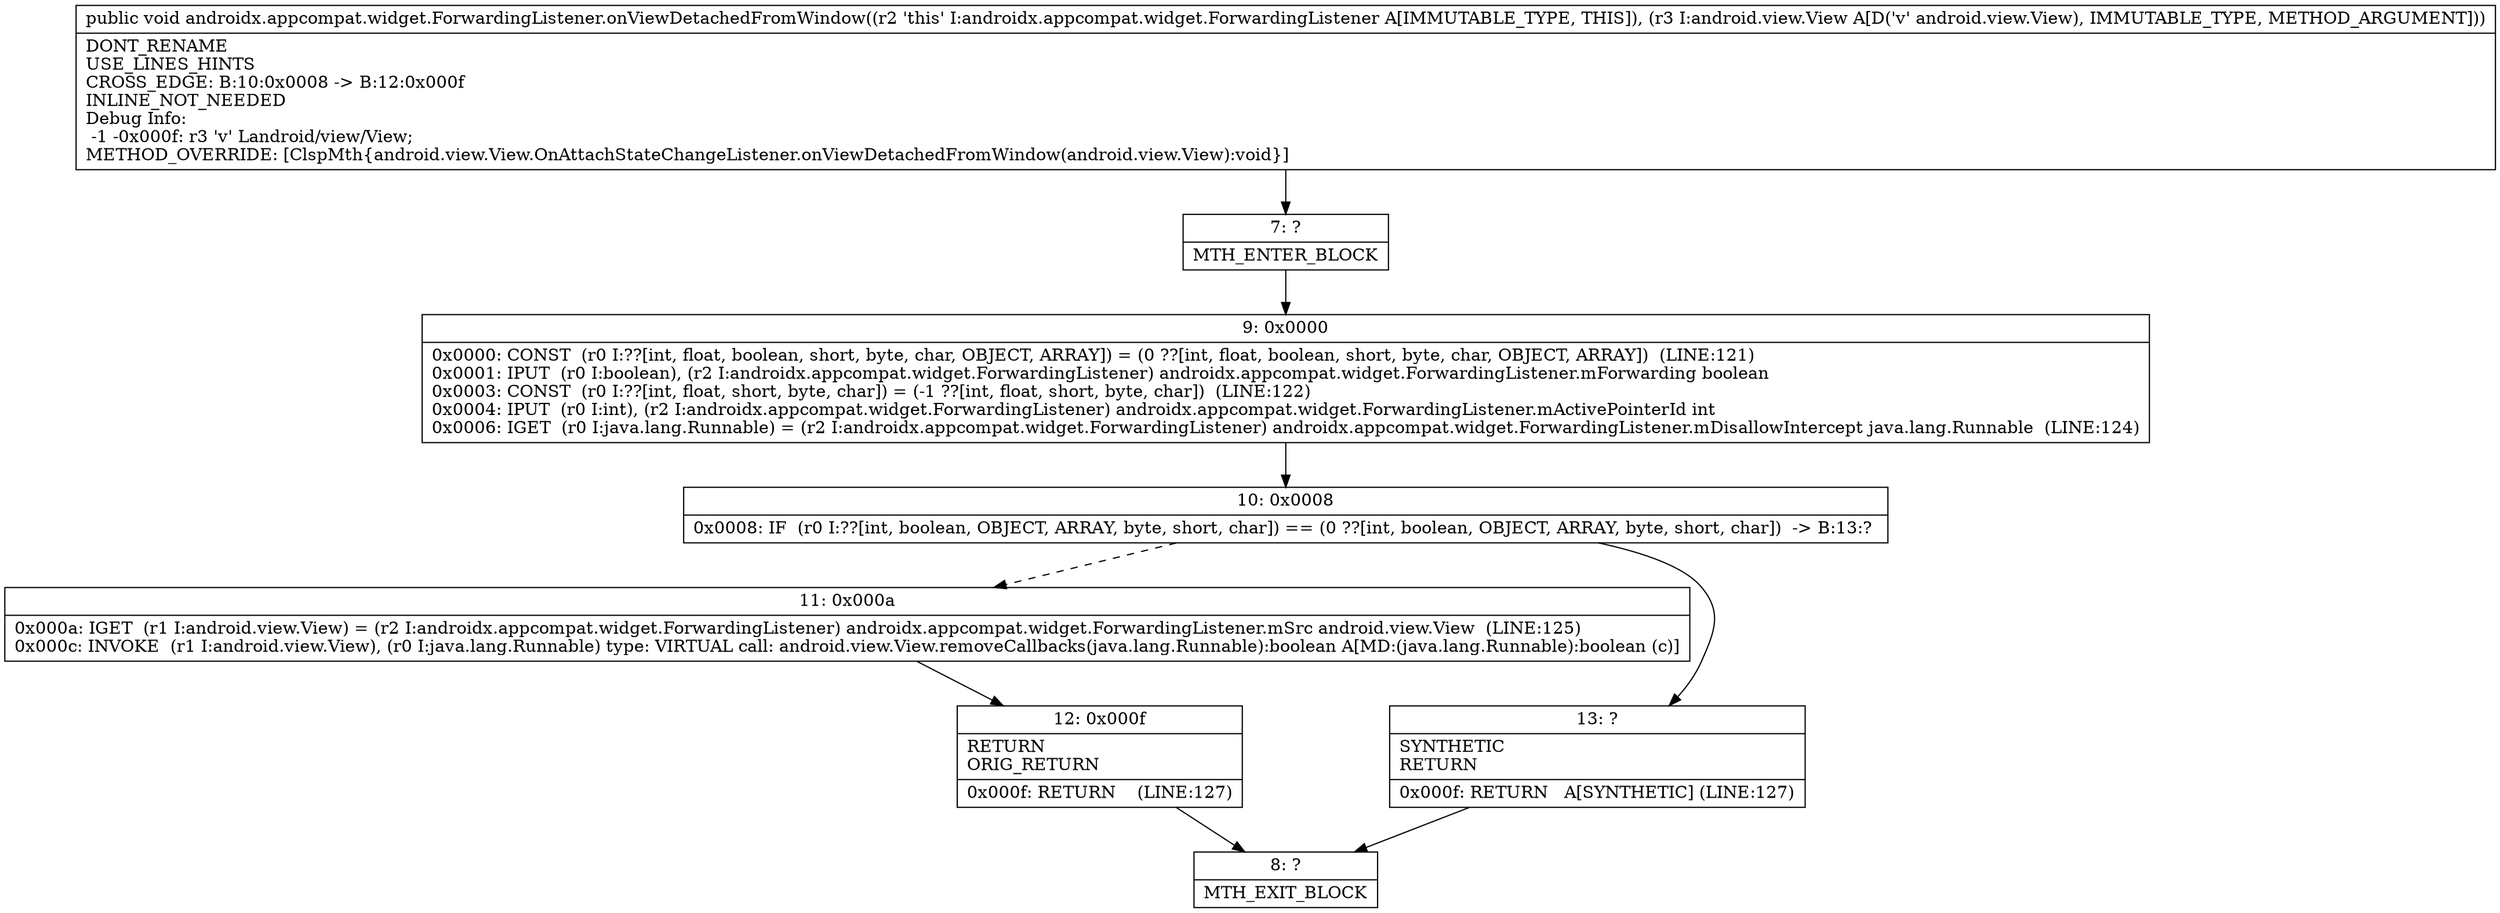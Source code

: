 digraph "CFG forandroidx.appcompat.widget.ForwardingListener.onViewDetachedFromWindow(Landroid\/view\/View;)V" {
Node_7 [shape=record,label="{7\:\ ?|MTH_ENTER_BLOCK\l}"];
Node_9 [shape=record,label="{9\:\ 0x0000|0x0000: CONST  (r0 I:??[int, float, boolean, short, byte, char, OBJECT, ARRAY]) = (0 ??[int, float, boolean, short, byte, char, OBJECT, ARRAY])  (LINE:121)\l0x0001: IPUT  (r0 I:boolean), (r2 I:androidx.appcompat.widget.ForwardingListener) androidx.appcompat.widget.ForwardingListener.mForwarding boolean \l0x0003: CONST  (r0 I:??[int, float, short, byte, char]) = (\-1 ??[int, float, short, byte, char])  (LINE:122)\l0x0004: IPUT  (r0 I:int), (r2 I:androidx.appcompat.widget.ForwardingListener) androidx.appcompat.widget.ForwardingListener.mActivePointerId int \l0x0006: IGET  (r0 I:java.lang.Runnable) = (r2 I:androidx.appcompat.widget.ForwardingListener) androidx.appcompat.widget.ForwardingListener.mDisallowIntercept java.lang.Runnable  (LINE:124)\l}"];
Node_10 [shape=record,label="{10\:\ 0x0008|0x0008: IF  (r0 I:??[int, boolean, OBJECT, ARRAY, byte, short, char]) == (0 ??[int, boolean, OBJECT, ARRAY, byte, short, char])  \-\> B:13:? \l}"];
Node_11 [shape=record,label="{11\:\ 0x000a|0x000a: IGET  (r1 I:android.view.View) = (r2 I:androidx.appcompat.widget.ForwardingListener) androidx.appcompat.widget.ForwardingListener.mSrc android.view.View  (LINE:125)\l0x000c: INVOKE  (r1 I:android.view.View), (r0 I:java.lang.Runnable) type: VIRTUAL call: android.view.View.removeCallbacks(java.lang.Runnable):boolean A[MD:(java.lang.Runnable):boolean (c)]\l}"];
Node_12 [shape=record,label="{12\:\ 0x000f|RETURN\lORIG_RETURN\l|0x000f: RETURN    (LINE:127)\l}"];
Node_8 [shape=record,label="{8\:\ ?|MTH_EXIT_BLOCK\l}"];
Node_13 [shape=record,label="{13\:\ ?|SYNTHETIC\lRETURN\l|0x000f: RETURN   A[SYNTHETIC] (LINE:127)\l}"];
MethodNode[shape=record,label="{public void androidx.appcompat.widget.ForwardingListener.onViewDetachedFromWindow((r2 'this' I:androidx.appcompat.widget.ForwardingListener A[IMMUTABLE_TYPE, THIS]), (r3 I:android.view.View A[D('v' android.view.View), IMMUTABLE_TYPE, METHOD_ARGUMENT]))  | DONT_RENAME\lUSE_LINES_HINTS\lCROSS_EDGE: B:10:0x0008 \-\> B:12:0x000f\lINLINE_NOT_NEEDED\lDebug Info:\l  \-1 \-0x000f: r3 'v' Landroid\/view\/View;\lMETHOD_OVERRIDE: [ClspMth\{android.view.View.OnAttachStateChangeListener.onViewDetachedFromWindow(android.view.View):void\}]\l}"];
MethodNode -> Node_7;Node_7 -> Node_9;
Node_9 -> Node_10;
Node_10 -> Node_11[style=dashed];
Node_10 -> Node_13;
Node_11 -> Node_12;
Node_12 -> Node_8;
Node_13 -> Node_8;
}

